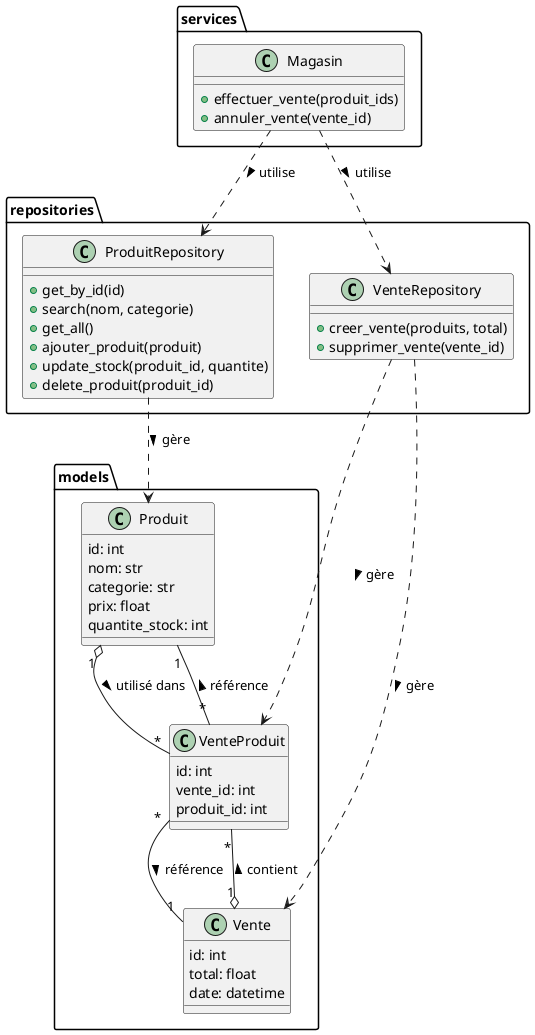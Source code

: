 @startuml

package models {
    class Produit {
        id: int
        nom: str
        categorie: str
        prix: float
        quantite_stock: int
    }

    class Vente {
        id: int
        total: float
        date: datetime
    }

    class VenteProduit {
        id: int
        vente_id: int
        produit_id: int
    }
}

package repositories {
    class ProduitRepository {
        + get_by_id(id)
        + search(nom, categorie)
        + get_all()
        + ajouter_produit(produit)
        + update_stock(produit_id, quantite)
        + delete_produit(produit_id)
    }

    class VenteRepository {
        + creer_vente(produits, total)
        + supprimer_vente(vente_id)
    }
}

package services {
    class Magasin {
        + effectuer_vente(produit_ids)
        + annuler_vente(vente_id)
    }
}

' Relations ORM
Produit "1" o-- "*" VenteProduit : utilisé dans >
Vente "1" o-- "*" VenteProduit : contient >
VenteProduit "*" -- "1" Produit : référence >
VenteProduit "*" -- "1" Vente : référence >

' Repositories
ProduitRepository ..> Produit : gère >
VenteRepository ..> Vente : gère >
VenteRepository ..> VenteProduit : gère >

' Service
Magasin ..> ProduitRepository : utilise >
Magasin ..> VenteRepository : utilise >

@enduml